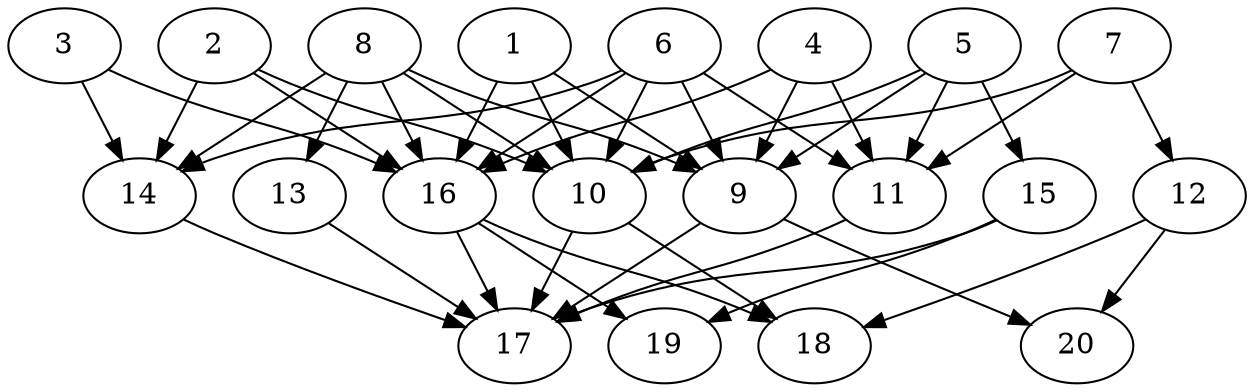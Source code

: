 // DAG automatically generated by daggen at Thu Oct  3 13:58:43 2019
// ./daggen --dot -n 20 --ccr 0.3 --fat 0.7 --regular 0.9 --density 0.9 --mindata 5242880 --maxdata 52428800 
digraph G {
  1 [size="170714453", alpha="0.15", expect_size="51214336"] 
  1 -> 9 [size ="51214336"]
  1 -> 10 [size ="51214336"]
  1 -> 16 [size ="51214336"]
  2 [size="125040640", alpha="0.18", expect_size="37512192"] 
  2 -> 10 [size ="37512192"]
  2 -> 14 [size ="37512192"]
  2 -> 16 [size ="37512192"]
  3 [size="136792747", alpha="0.14", expect_size="41037824"] 
  3 -> 14 [size ="41037824"]
  3 -> 16 [size ="41037824"]
  4 [size="91118933", alpha="0.13", expect_size="27335680"] 
  4 -> 9 [size ="27335680"]
  4 -> 11 [size ="27335680"]
  4 -> 16 [size ="27335680"]
  5 [size="24169813", alpha="0.15", expect_size="7250944"] 
  5 -> 9 [size ="7250944"]
  5 -> 10 [size ="7250944"]
  5 -> 11 [size ="7250944"]
  5 -> 15 [size ="7250944"]
  6 [size="115336533", alpha="0.01", expect_size="34600960"] 
  6 -> 9 [size ="34600960"]
  6 -> 10 [size ="34600960"]
  6 -> 11 [size ="34600960"]
  6 -> 14 [size ="34600960"]
  6 -> 16 [size ="34600960"]
  7 [size="144281600", alpha="0.05", expect_size="43284480"] 
  7 -> 10 [size ="43284480"]
  7 -> 11 [size ="43284480"]
  7 -> 12 [size ="43284480"]
  8 [size="160215040", alpha="0.16", expect_size="48064512"] 
  8 -> 9 [size ="48064512"]
  8 -> 10 [size ="48064512"]
  8 -> 13 [size ="48064512"]
  8 -> 14 [size ="48064512"]
  8 -> 16 [size ="48064512"]
  9 [size="106489173", alpha="0.13", expect_size="31946752"] 
  9 -> 17 [size ="31946752"]
  9 -> 20 [size ="31946752"]
  10 [size="50705067", alpha="0.10", expect_size="15211520"] 
  10 -> 17 [size ="15211520"]
  10 -> 18 [size ="15211520"]
  11 [size="143005013", alpha="0.02", expect_size="42901504"] 
  11 -> 17 [size ="42901504"]
  12 [size="105820160", alpha="0.07", expect_size="31746048"] 
  12 -> 18 [size ="31746048"]
  12 -> 20 [size ="31746048"]
  13 [size="93883733", alpha="0.14", expect_size="28165120"] 
  13 -> 17 [size ="28165120"]
  14 [size="47902720", alpha="0.15", expect_size="14370816"] 
  14 -> 17 [size ="14370816"]
  15 [size="149954560", alpha="0.19", expect_size="44986368"] 
  15 -> 17 [size ="44986368"]
  15 -> 19 [size ="44986368"]
  16 [size="114486613", alpha="0.04", expect_size="34345984"] 
  16 -> 17 [size ="34345984"]
  16 -> 18 [size ="34345984"]
  16 -> 19 [size ="34345984"]
  17 [size="118565547", alpha="0.05", expect_size="35569664"] 
  18 [size="157696000", alpha="0.20", expect_size="47308800"] 
  19 [size="125863253", alpha="0.06", expect_size="37758976"] 
  20 [size="72011093", alpha="0.03", expect_size="21603328"] 
}
